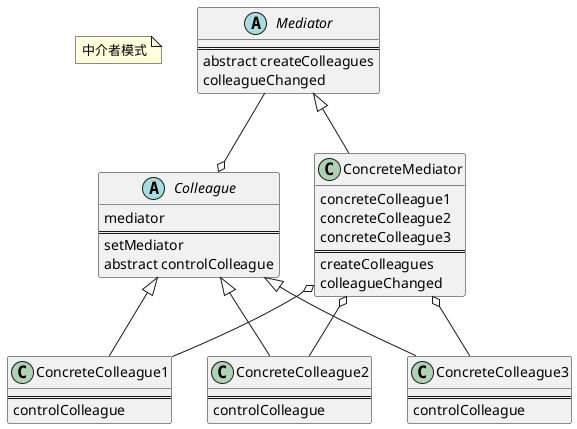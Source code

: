 @startuml

note "中介者模式" as N1

Mediator --o Colleague
Mediator <|-- ConcreteMediator
Colleague <|-- ConcreteColleague1
Colleague <|-- ConcreteColleague2
Colleague <|-- ConcreteColleague3
ConcreteMediator o-- ConcreteColleague1
ConcreteMediator o-- ConcreteColleague2
ConcreteMediator o-- ConcreteColleague3

abstract class Mediator {
    ==
    abstract createColleagues
    colleagueChanged
}

class ConcreteMediator {
    concreteColleague1
    concreteColleague2
    concreteColleague3
    ==
    createColleagues
    colleagueChanged
}

abstract class Colleague {
    mediator
    ==
    setMediator
    abstract controlColleague
}

class ConcreteColleague1 {
    ==
    controlColleague
}

class ConcreteColleague2 {
    ==
    controlColleague
}


class ConcreteColleague3 {
    ==
    controlColleague
}

@enduml